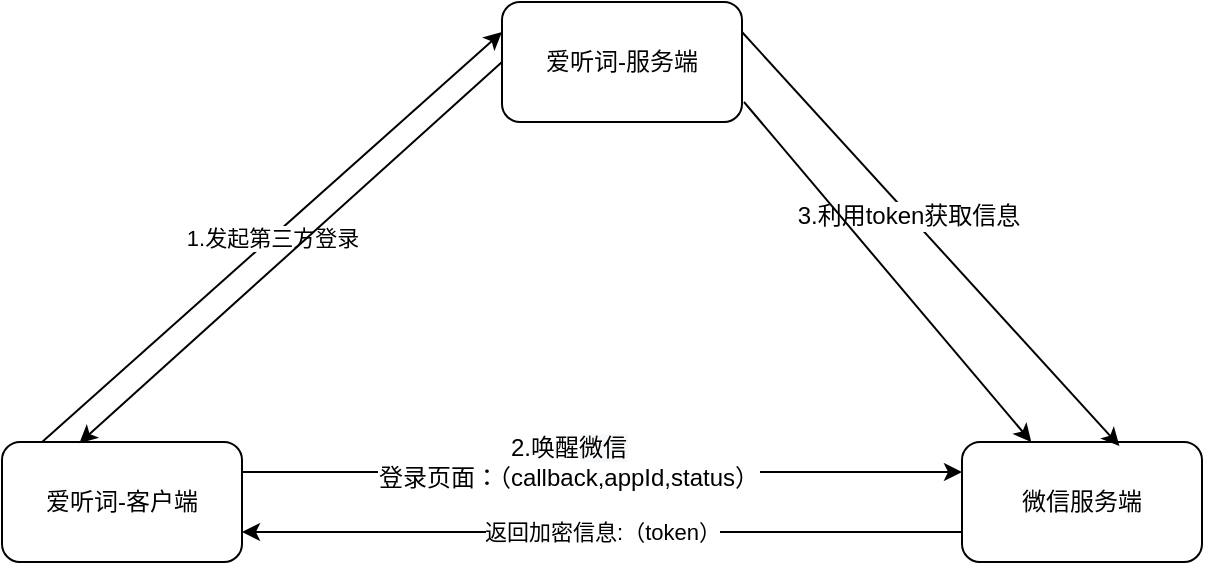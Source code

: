 <mxfile version="12.5.6" type="device"><diagram id="QDd45kH4gDNr6EPUoJr7" name="Page-1"><mxGraphModel dx="1022" dy="469" grid="1" gridSize="10" guides="1" tooltips="1" connect="1" arrows="1" fold="1" page="1" pageScale="1" pageWidth="827" pageHeight="1169" math="0" shadow="0"><root><mxCell id="0"/><mxCell id="1" parent="0"/><mxCell id="7zvEU3uwhPwvJQ_2oib5-1" value="爱听词-客户端" style="rounded=1;whiteSpace=wrap;html=1;" vertex="1" parent="1"><mxGeometry x="130" y="270" width="120" height="60" as="geometry"/></mxCell><mxCell id="7zvEU3uwhPwvJQ_2oib5-2" value="爱听词-服务端" style="rounded=1;whiteSpace=wrap;html=1;" vertex="1" parent="1"><mxGeometry x="380" y="50" width="120" height="60" as="geometry"/></mxCell><mxCell id="7zvEU3uwhPwvJQ_2oib5-3" value="微信服务端" style="rounded=1;whiteSpace=wrap;html=1;" vertex="1" parent="1"><mxGeometry x="610" y="270" width="120" height="60" as="geometry"/></mxCell><mxCell id="7zvEU3uwhPwvJQ_2oib5-4" value="1.发起第三方登录" style="endArrow=classic;html=1;exitX=0.167;exitY=0;exitDx=0;exitDy=0;exitPerimeter=0;entryX=0;entryY=0.25;entryDx=0;entryDy=0;" edge="1" parent="1" source="7zvEU3uwhPwvJQ_2oib5-1" target="7zvEU3uwhPwvJQ_2oib5-2"><mxGeometry width="50" height="50" relative="1" as="geometry"><mxPoint x="130" y="400" as="sourcePoint"/><mxPoint x="360" y="50" as="targetPoint"/></mxGeometry></mxCell><mxCell id="7zvEU3uwhPwvJQ_2oib5-5" value="" style="endArrow=classic;html=1;exitX=0;exitY=0.5;exitDx=0;exitDy=0;entryX=0.322;entryY=0.011;entryDx=0;entryDy=0;entryPerimeter=0;" edge="1" parent="1" source="7zvEU3uwhPwvJQ_2oib5-2" target="7zvEU3uwhPwvJQ_2oib5-1"><mxGeometry width="50" height="50" relative="1" as="geometry"><mxPoint x="380.72" y="90.64" as="sourcePoint"/><mxPoint x="203.32" y="268.64" as="targetPoint"/></mxGeometry></mxCell><mxCell id="7zvEU3uwhPwvJQ_2oib5-6" value="" style="endArrow=classic;html=1;exitX=1;exitY=0.25;exitDx=0;exitDy=0;entryX=0;entryY=0.25;entryDx=0;entryDy=0;" edge="1" parent="1" source="7zvEU3uwhPwvJQ_2oib5-1" target="7zvEU3uwhPwvJQ_2oib5-3"><mxGeometry width="50" height="50" relative="1" as="geometry"><mxPoint x="557.4" y="180" as="sourcePoint"/><mxPoint x="390.0" y="368" as="targetPoint"/></mxGeometry></mxCell><mxCell id="7zvEU3uwhPwvJQ_2oib5-8" value="2.唤醒&lt;span style=&quot;white-space: normal ; background-color: rgb(248 , 249 , 250)&quot;&gt;微信&lt;/span&gt;登录页面：（callback,appId,status）" style="text;html=1;align=center;verticalAlign=middle;resizable=0;points=[];labelBackgroundColor=#ffffff;" vertex="1" connectable="0" parent="7zvEU3uwhPwvJQ_2oib5-6"><mxGeometry x="-0.274" y="1" relative="1" as="geometry"><mxPoint x="32" y="-4" as="offset"/></mxGeometry></mxCell><mxCell id="7zvEU3uwhPwvJQ_2oib5-7" value="返回加密信息:（token）" style="endArrow=classic;html=1;exitX=0;exitY=0.75;exitDx=0;exitDy=0;entryX=1;entryY=0.75;entryDx=0;entryDy=0;" edge="1" parent="1" source="7zvEU3uwhPwvJQ_2oib5-3" target="7zvEU3uwhPwvJQ_2oib5-1"><mxGeometry width="50" height="50" relative="1" as="geometry"><mxPoint x="627.4" y="230" as="sourcePoint"/><mxPoint x="460.0" y="418" as="targetPoint"/></mxGeometry></mxCell><mxCell id="7zvEU3uwhPwvJQ_2oib5-11" value="" style="endArrow=classic;html=1;entryX=0.656;entryY=0.033;entryDx=0;entryDy=0;entryPerimeter=0;" edge="1" parent="1" target="7zvEU3uwhPwvJQ_2oib5-3"><mxGeometry width="50" height="50" relative="1" as="geometry"><mxPoint x="500" y="65" as="sourcePoint"/><mxPoint x="610" y="70" as="targetPoint"/></mxGeometry></mxCell><mxCell id="7zvEU3uwhPwvJQ_2oib5-13" value="3.利用token获取信息" style="text;html=1;align=center;verticalAlign=middle;resizable=0;points=[];labelBackgroundColor=#ffffff;" vertex="1" connectable="0" parent="7zvEU3uwhPwvJQ_2oib5-11"><mxGeometry x="-0.117" y="-1" relative="1" as="geometry"><mxPoint as="offset"/></mxGeometry></mxCell><mxCell id="7zvEU3uwhPwvJQ_2oib5-12" value="" style="endArrow=classic;html=1;" edge="1" parent="1" target="7zvEU3uwhPwvJQ_2oib5-3"><mxGeometry width="50" height="50" relative="1" as="geometry"><mxPoint x="501" y="100" as="sourcePoint"/><mxPoint x="490" y="170" as="targetPoint"/></mxGeometry></mxCell></root></mxGraphModel></diagram></mxfile>